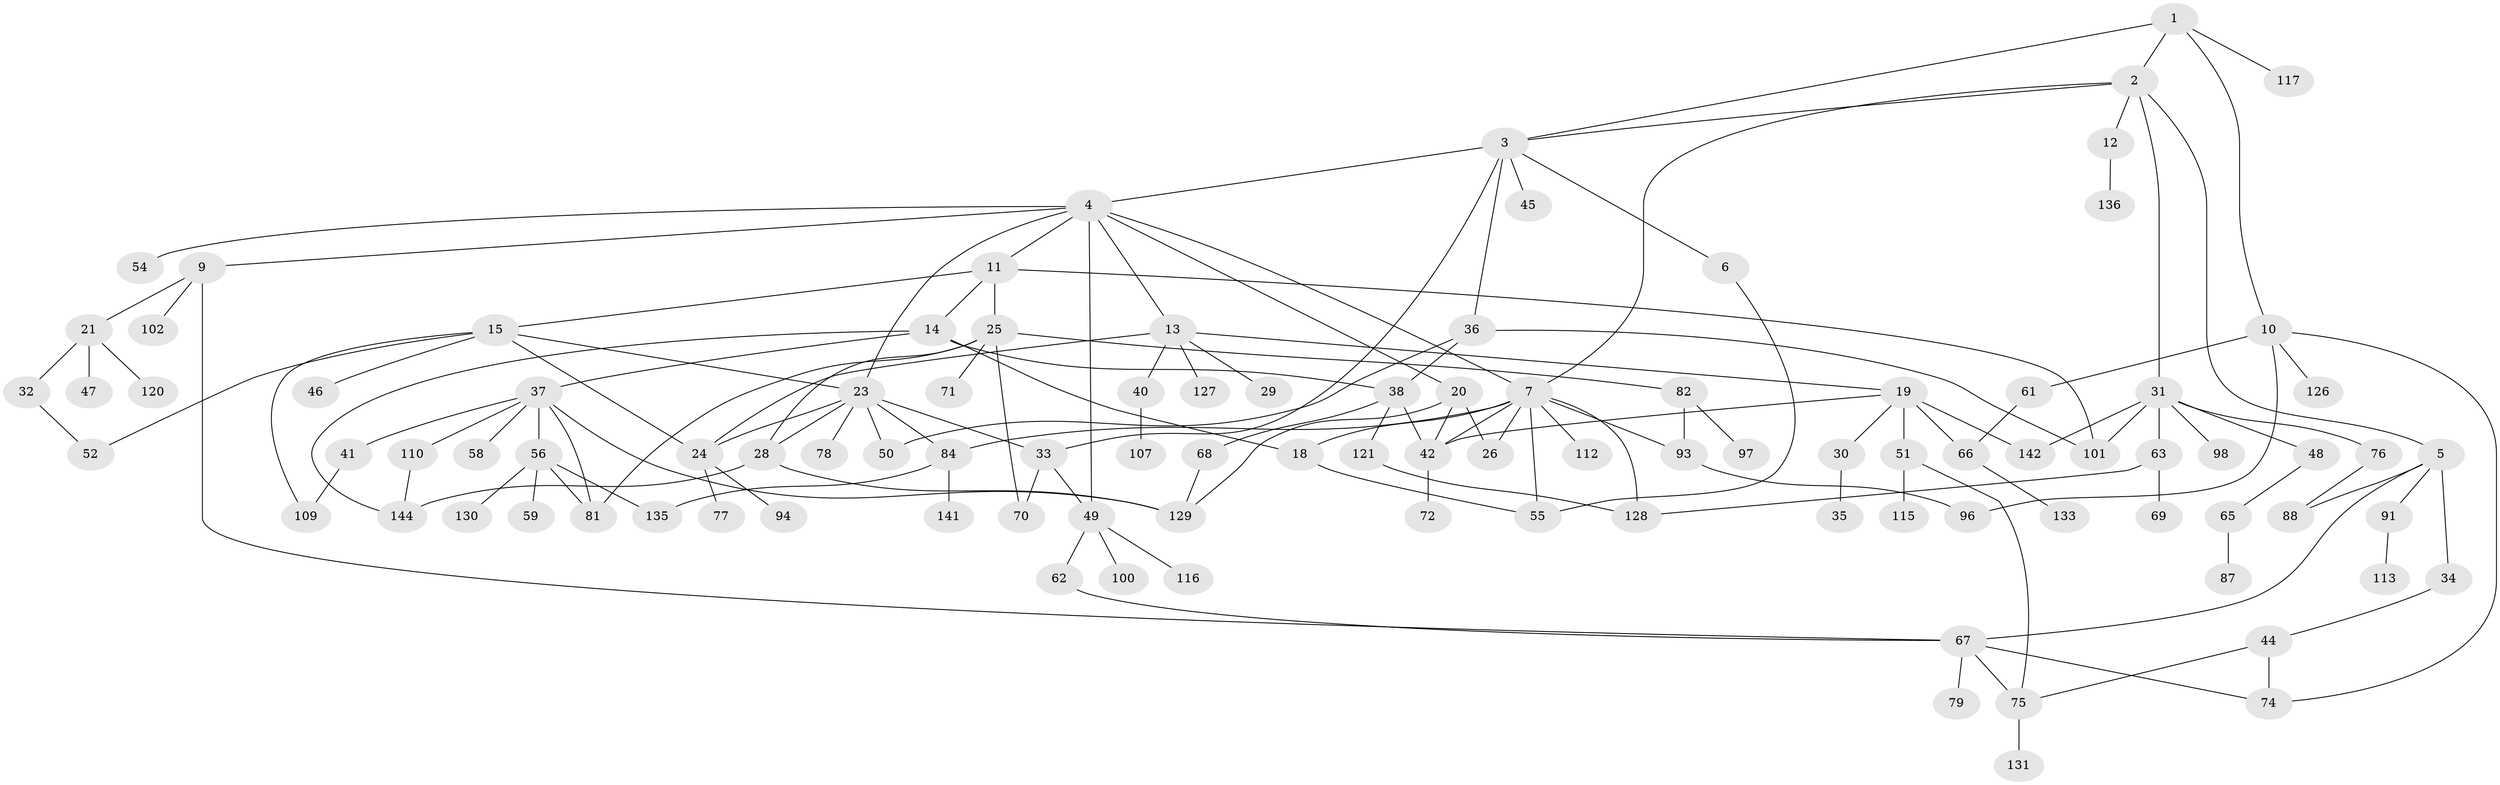 // original degree distribution, {4: 0.10416666666666667, 6: 0.04861111111111111, 2: 0.2847222222222222, 7: 0.013888888888888888, 5: 0.0763888888888889, 3: 0.1736111111111111, 1: 0.2916666666666667, 8: 0.006944444444444444}
// Generated by graph-tools (version 1.1) at 2025/10/02/27/25 16:10:54]
// undirected, 103 vertices, 146 edges
graph export_dot {
graph [start="1"]
  node [color=gray90,style=filled];
  1;
  2;
  3 [super="+27"];
  4 [super="+8"];
  5 [super="+16"];
  6;
  7 [super="+80"];
  9 [super="+108"];
  10 [super="+39"];
  11;
  12 [super="+17"];
  13 [super="+22"];
  14 [super="+85"];
  15 [super="+92"];
  18;
  19 [super="+60"];
  20;
  21 [super="+122"];
  23 [super="+83"];
  24 [super="+57"];
  25 [super="+43"];
  26;
  28;
  29;
  30;
  31 [super="+86"];
  32 [super="+90"];
  33 [super="+95"];
  34;
  35;
  36 [super="+64"];
  37 [super="+105"];
  38 [super="+103"];
  40;
  41 [super="+53"];
  42;
  44;
  45;
  46;
  47;
  48;
  49 [super="+99"];
  50;
  51 [super="+106"];
  52;
  54;
  55 [super="+119"];
  56 [super="+104"];
  58;
  59;
  61 [super="+138"];
  62;
  63 [super="+111"];
  65 [super="+73"];
  66;
  67 [super="+114"];
  68;
  69;
  70;
  71;
  72;
  74 [super="+143"];
  75 [super="+89"];
  76 [super="+124"];
  77;
  78;
  79;
  81 [super="+118"];
  82;
  84;
  87;
  88;
  91;
  93 [super="+137"];
  94;
  96;
  97 [super="+134"];
  98;
  100;
  101 [super="+125"];
  102;
  107;
  109 [super="+123"];
  110;
  112;
  113;
  115;
  116 [super="+140"];
  117;
  120;
  121;
  126;
  127;
  128 [super="+139"];
  129 [super="+132"];
  130;
  131;
  133;
  135;
  136;
  141;
  142;
  144;
  1 -- 2;
  1 -- 10;
  1 -- 117;
  1 -- 3;
  2 -- 3;
  2 -- 5;
  2 -- 12;
  2 -- 31;
  2 -- 7;
  3 -- 4 [weight=2];
  3 -- 6;
  3 -- 36;
  3 -- 45;
  3 -- 33;
  4 -- 7;
  4 -- 23;
  4 -- 49;
  4 -- 54;
  4 -- 20;
  4 -- 9;
  4 -- 11;
  4 -- 13;
  5 -- 88;
  5 -- 67;
  5 -- 34;
  5 -- 91;
  6 -- 55;
  7 -- 18;
  7 -- 84;
  7 -- 93;
  7 -- 26;
  7 -- 128;
  7 -- 112;
  7 -- 42;
  7 -- 55;
  9 -- 21;
  9 -- 67;
  9 -- 102;
  10 -- 61;
  10 -- 96;
  10 -- 74;
  10 -- 126;
  11 -- 14;
  11 -- 15;
  11 -- 25;
  11 -- 101;
  12 -- 136;
  13 -- 19;
  13 -- 29;
  13 -- 24;
  13 -- 40;
  13 -- 127;
  14 -- 37;
  14 -- 38;
  14 -- 144;
  14 -- 18;
  15 -- 46;
  15 -- 52;
  15 -- 109;
  15 -- 24;
  15 -- 23;
  18 -- 55;
  19 -- 30;
  19 -- 51 [weight=2];
  19 -- 66;
  19 -- 142;
  19 -- 42;
  20 -- 26;
  20 -- 42;
  20 -- 129;
  21 -- 32;
  21 -- 47;
  21 -- 120;
  23 -- 50;
  23 -- 78;
  23 -- 28;
  23 -- 84;
  23 -- 33;
  23 -- 24;
  24 -- 77;
  24 -- 94;
  25 -- 28;
  25 -- 82;
  25 -- 81;
  25 -- 70;
  25 -- 71;
  28 -- 144;
  28 -- 129;
  30 -- 35;
  31 -- 48;
  31 -- 63;
  31 -- 76;
  31 -- 142;
  31 -- 98;
  31 -- 101;
  32 -- 52;
  33 -- 70;
  33 -- 49;
  34 -- 44;
  36 -- 101;
  36 -- 38;
  36 -- 50;
  37 -- 41;
  37 -- 56;
  37 -- 58;
  37 -- 110;
  37 -- 81;
  37 -- 129;
  38 -- 68;
  38 -- 121;
  38 -- 42;
  40 -- 107;
  41 -- 109;
  42 -- 72;
  44 -- 75;
  44 -- 74;
  48 -- 65;
  49 -- 62;
  49 -- 100;
  49 -- 116;
  51 -- 115;
  51 -- 75;
  56 -- 59;
  56 -- 130;
  56 -- 135;
  56 -- 81;
  61 -- 66;
  62 -- 67;
  63 -- 69;
  63 -- 128;
  65 -- 87;
  66 -- 133;
  67 -- 74;
  67 -- 75;
  67 -- 79;
  68 -- 129;
  75 -- 131;
  76 -- 88;
  82 -- 97;
  82 -- 93;
  84 -- 141;
  84 -- 135;
  91 -- 113;
  93 -- 96;
  110 -- 144;
  121 -- 128;
}
